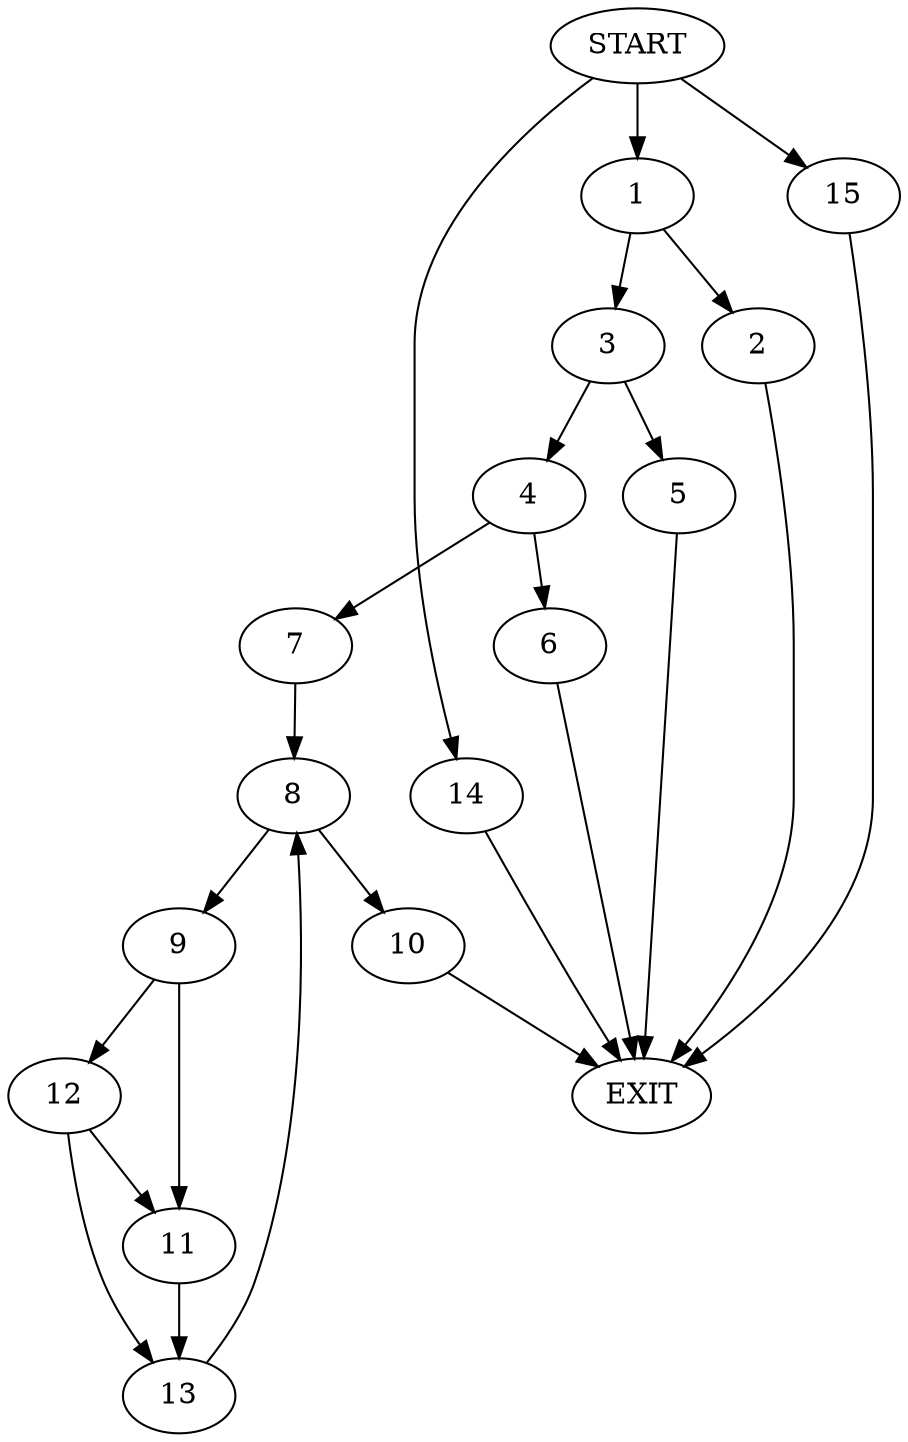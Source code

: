 digraph {
0 [label="START"]
16 [label="EXIT"]
0 -> 1
1 -> 2
1 -> 3
3 -> 4
3 -> 5
2 -> 16
4 -> 6
4 -> 7
5 -> 16
7 -> 8
6 -> 16
8 -> 9
8 -> 10
9 -> 11
9 -> 12
10 -> 16
11 -> 13
12 -> 11
12 -> 13
0 -> 14
14 -> 16
13 -> 8
0 -> 15
15 -> 16
}
